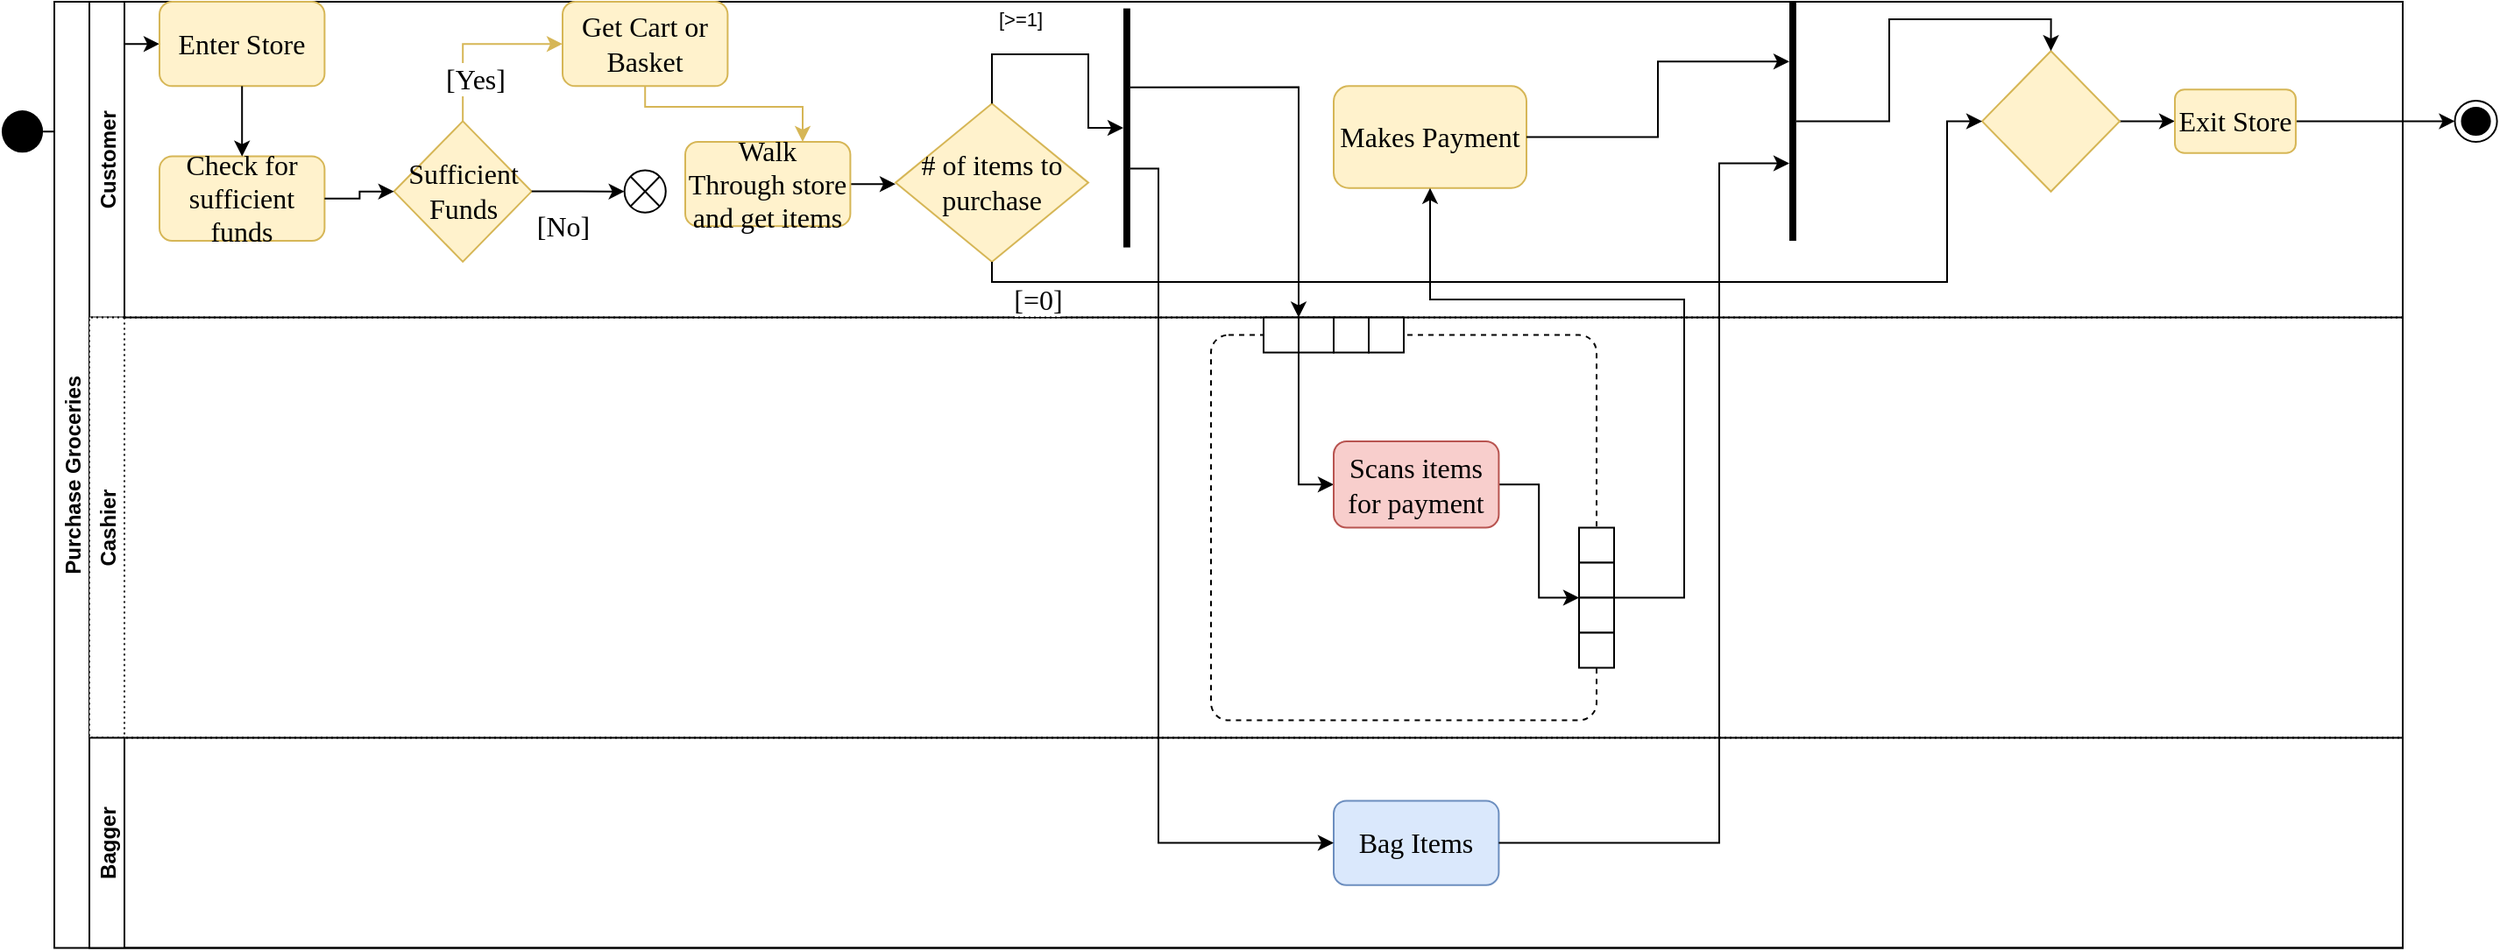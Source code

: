 <mxfile version="20.3.0" type="device"><diagram id="PQSY5J5fOl68H80Nvsx3" name="Page-1"><mxGraphModel dx="1250" dy="742" grid="1" gridSize="10" guides="1" tooltips="1" connect="1" arrows="1" fold="1" page="1" pageScale="1" pageWidth="1100" pageHeight="850" math="0" shadow="0"><root><mxCell id="0"/><mxCell id="1" parent="0"/><mxCell id="38UbYWUiTWGG4RVrlkvw-14" style="edgeStyle=orthogonalEdgeStyle;rounded=0;orthogonalLoop=1;jettySize=auto;html=1;exitX=1;exitY=0.5;exitDx=0;exitDy=0;entryX=0;entryY=0.5;entryDx=0;entryDy=0;fontFamily=Times New Roman;fontSize=16;" parent="1" source="38UbYWUiTWGG4RVrlkvw-12" target="38UbYWUiTWGG4RVrlkvw-1" edge="1"><mxGeometry relative="1" as="geometry"/></mxCell><mxCell id="38UbYWUiTWGG4RVrlkvw-12" value="" style="ellipse;fillColor=#000000;strokeColor=none;fontFamily=Times New Roman;fontSize=16;" parent="1" vertex="1"><mxGeometry x="-0.003" y="152.043" width="23.551" height="24.085" as="geometry"/></mxCell><mxCell id="38UbYWUiTWGG4RVrlkvw-13" value="" style="ellipse;html=1;shape=endState;fillColor=strokeColor;fontFamily=Times New Roman;fontSize=16;rotation=-90;" parent="1" vertex="1"><mxGeometry x="1400.001" y="146.195" width="23.551" height="24.085" as="geometry"/></mxCell><mxCell id="38UbYWUiTWGG4RVrlkvw-15" style="edgeStyle=orthogonalEdgeStyle;rounded=0;orthogonalLoop=1;jettySize=auto;html=1;exitX=1;exitY=0.5;exitDx=0;exitDy=0;entryX=0.5;entryY=0;entryDx=0;entryDy=0;fontFamily=Times New Roman;fontSize=16;" parent="1" source="38UbYWUiTWGG4RVrlkvw-10" target="38UbYWUiTWGG4RVrlkvw-13" edge="1"><mxGeometry relative="1" as="geometry"/></mxCell><mxCell id="ztRBhoIduswM20bgoUcz-9" value="Purchase Groceries" style="swimlane;childLayout=stackLayout;resizeParent=1;resizeParentMax=0;horizontal=0;startSize=20;horizontalStack=0;" vertex="1" parent="1"><mxGeometry x="30" y="90" width="1340" height="540.28" as="geometry"/></mxCell><mxCell id="ztRBhoIduswM20bgoUcz-10" value="Customer" style="swimlane;startSize=20;horizontal=0;" vertex="1" parent="ztRBhoIduswM20bgoUcz-9"><mxGeometry x="20" width="1320" height="180.28" as="geometry"/></mxCell><mxCell id="38UbYWUiTWGG4RVrlkvw-29" value="" style="html=1;points=[[0,0.5,0,0,0],[1,0.33,0,0,0],[1,0.67,0,0,0]];perimeter=orthogonalPerimeter;fillColor=#000000;strokeColor=none;fontFamily=Times New Roman;fontSize=16;" parent="ztRBhoIduswM20bgoUcz-10" vertex="1"><mxGeometry x="590.004" y="3.803" width="3.925" height="136.479" as="geometry"/></mxCell><mxCell id="38UbYWUiTWGG4RVrlkvw-30" value="" style="html=1;perimeter=orthogonalPerimeter;fillColor=#000000;strokeColor=none;fontFamily=Times New Roman;fontSize=16;" parent="ztRBhoIduswM20bgoUcz-10" vertex="1"><mxGeometry x="970.001" y="0.003" width="3.925" height="136.479" as="geometry"/></mxCell><mxCell id="38UbYWUiTWGG4RVrlkvw-8" value="Makes Payment" style="whiteSpace=wrap;html=1;rounded=1;fontSize=16;fillColor=#fff2cc;strokeColor=#d6b656;fontFamily=Times New Roman;" parent="ztRBhoIduswM20bgoUcz-10" vertex="1"><mxGeometry x="710" y="48.18" width="110.01" height="58.17" as="geometry"/></mxCell><mxCell id="38UbYWUiTWGG4RVrlkvw-35" style="edgeStyle=orthogonalEdgeStyle;rounded=0;orthogonalLoop=1;jettySize=auto;html=1;exitX=1;exitY=0.5;exitDx=0;exitDy=0;entryX=0;entryY=0.25;entryDx=0;entryDy=0;fontFamily=Times New Roman;fontSize=16;" parent="ztRBhoIduswM20bgoUcz-10" source="38UbYWUiTWGG4RVrlkvw-8" target="38UbYWUiTWGG4RVrlkvw-30" edge="1"><mxGeometry relative="1" as="geometry"/></mxCell><mxCell id="ztRBhoIduswM20bgoUcz-23" style="edgeStyle=orthogonalEdgeStyle;rounded=0;orthogonalLoop=1;jettySize=auto;html=1;exitX=1;exitY=0.5;exitDx=0;exitDy=0;entryX=0;entryY=0.5;entryDx=0;entryDy=0;" edge="1" parent="ztRBhoIduswM20bgoUcz-10" source="ztRBhoIduswM20bgoUcz-1" target="38UbYWUiTWGG4RVrlkvw-10"><mxGeometry relative="1" as="geometry"/></mxCell><mxCell id="ztRBhoIduswM20bgoUcz-1" value="" style="rhombus;whiteSpace=wrap;html=1;fontSize=16;fontFamily=Times New Roman;fillColor=#fff2cc;strokeColor=#d6b656;" vertex="1" parent="ztRBhoIduswM20bgoUcz-10"><mxGeometry x="1080.005" y="28.1" width="78.505" height="80.282" as="geometry"/></mxCell><mxCell id="ztRBhoIduswM20bgoUcz-2" value="" style="edgeStyle=orthogonalEdgeStyle;rounded=0;orthogonalLoop=1;jettySize=auto;html=1;entryX=0.5;entryY=0;entryDx=0;entryDy=0;" edge="1" parent="ztRBhoIduswM20bgoUcz-10" source="38UbYWUiTWGG4RVrlkvw-30" target="ztRBhoIduswM20bgoUcz-1"><mxGeometry relative="1" as="geometry"><Array as="points"><mxPoint x="1027" y="68"/><mxPoint x="1027" y="10"/><mxPoint x="1119" y="10"/></Array></mxGeometry></mxCell><mxCell id="38UbYWUiTWGG4RVrlkvw-1" value="Enter Store" style="rounded=1;whiteSpace=wrap;html=1;fontSize=16;fillColor=#fff2cc;strokeColor=#d6b656;fontFamily=Times New Roman;" parent="ztRBhoIduswM20bgoUcz-10" vertex="1"><mxGeometry x="40" y="0.008" width="94.206" height="48.169" as="geometry"/></mxCell><mxCell id="38UbYWUiTWGG4RVrlkvw-16" value="Check for sufficient funds" style="whiteSpace=wrap;html=1;fontSize=16;fontFamily=Times New Roman;fillColor=#fff2cc;strokeColor=#d6b656;rounded=1;" parent="ztRBhoIduswM20bgoUcz-10" vertex="1"><mxGeometry x="40" y="88.312" width="94.206" height="48.169" as="geometry"/></mxCell><mxCell id="38UbYWUiTWGG4RVrlkvw-17" value="" style="edgeStyle=orthogonalEdgeStyle;rounded=0;orthogonalLoop=1;jettySize=auto;html=1;fontFamily=Times New Roman;fontSize=16;exitX=0.5;exitY=1;exitDx=0;exitDy=0;" parent="ztRBhoIduswM20bgoUcz-10" source="38UbYWUiTWGG4RVrlkvw-1" target="38UbYWUiTWGG4RVrlkvw-16" edge="1"><mxGeometry relative="1" as="geometry"/></mxCell><mxCell id="38UbYWUiTWGG4RVrlkvw-18" value="Sufficient Funds" style="rhombus;whiteSpace=wrap;html=1;fontSize=16;fontFamily=Times New Roman;fillColor=#fff2cc;strokeColor=#d6b656;rounded=1;arcSize=0;" parent="ztRBhoIduswM20bgoUcz-10" vertex="1"><mxGeometry x="173.828" y="68.166" width="78.505" height="80.282" as="geometry"/></mxCell><mxCell id="38UbYWUiTWGG4RVrlkvw-19" value="" style="edgeStyle=orthogonalEdgeStyle;rounded=0;orthogonalLoop=1;jettySize=auto;html=1;fontFamily=Times New Roman;fontSize=16;" parent="ztRBhoIduswM20bgoUcz-10" source="38UbYWUiTWGG4RVrlkvw-16" target="38UbYWUiTWGG4RVrlkvw-18" edge="1"><mxGeometry relative="1" as="geometry"/></mxCell><mxCell id="ztRBhoIduswM20bgoUcz-24" style="edgeStyle=orthogonalEdgeStyle;rounded=0;orthogonalLoop=1;jettySize=auto;html=1;exitX=1;exitY=0.5;exitDx=0;exitDy=0;entryX=0;entryY=0.5;entryDx=0;entryDy=0;" edge="1" parent="ztRBhoIduswM20bgoUcz-10" source="38UbYWUiTWGG4RVrlkvw-4" target="38UbYWUiTWGG4RVrlkvw-38"><mxGeometry relative="1" as="geometry"/></mxCell><mxCell id="38UbYWUiTWGG4RVrlkvw-4" value="Walk Through store and get items" style="whiteSpace=wrap;html=1;rounded=1;fontSize=16;fillColor=#fff2cc;strokeColor=#d6b656;fontFamily=Times New Roman;" parent="ztRBhoIduswM20bgoUcz-10" vertex="1"><mxGeometry x="339.998" y="80" width="94.206" height="48.169" as="geometry"/></mxCell><mxCell id="38UbYWUiTWGG4RVrlkvw-2" value="Get Cart or Basket" style="whiteSpace=wrap;html=1;rounded=1;fontSize=16;fillColor=#fff2cc;strokeColor=#d6b656;fontFamily=Times New Roman;" parent="ztRBhoIduswM20bgoUcz-10" vertex="1"><mxGeometry x="269.998" y="0.008" width="94.206" height="48.169" as="geometry"/></mxCell><mxCell id="38UbYWUiTWGG4RVrlkvw-5" value="" style="edgeStyle=orthogonalEdgeStyle;rounded=0;orthogonalLoop=1;jettySize=auto;html=1;fontSize=16;fillColor=#fff2cc;strokeColor=#d6b656;fontFamily=Times New Roman;" parent="ztRBhoIduswM20bgoUcz-10" source="38UbYWUiTWGG4RVrlkvw-2" target="38UbYWUiTWGG4RVrlkvw-4" edge="1"><mxGeometry relative="1" as="geometry"><Array as="points"><mxPoint x="317" y="60"/><mxPoint x="407" y="60"/></Array></mxGeometry></mxCell><mxCell id="38UbYWUiTWGG4RVrlkvw-3" value="[Yes]" style="edgeStyle=orthogonalEdgeStyle;rounded=0;orthogonalLoop=1;jettySize=auto;html=1;fontSize=16;fillColor=#fff2cc;strokeColor=#d6b656;fontFamily=Times New Roman;exitX=0.5;exitY=0;exitDx=0;exitDy=0;entryX=0;entryY=0.5;entryDx=0;entryDy=0;" parent="ztRBhoIduswM20bgoUcz-10" source="38UbYWUiTWGG4RVrlkvw-18" target="38UbYWUiTWGG4RVrlkvw-2" edge="1"><mxGeometry y="-20" relative="1" as="geometry"><Array as="points"/><mxPoint as="offset"/></mxGeometry></mxCell><mxCell id="38UbYWUiTWGG4RVrlkvw-20" value="" style="shape=sumEllipse;perimeter=ellipsePerimeter;whiteSpace=wrap;html=1;backgroundOutline=1;fontFamily=Times New Roman;fontSize=16;" parent="ztRBhoIduswM20bgoUcz-10" vertex="1"><mxGeometry x="305.325" y="96.261" width="23.551" height="24.085" as="geometry"/></mxCell><mxCell id="38UbYWUiTWGG4RVrlkvw-21" value="[No]" style="edgeStyle=orthogonalEdgeStyle;rounded=0;orthogonalLoop=1;jettySize=auto;html=1;exitX=1;exitY=0.5;exitDx=0;exitDy=0;fontFamily=Times New Roman;fontSize=16;" parent="ztRBhoIduswM20bgoUcz-10" source="38UbYWUiTWGG4RVrlkvw-18" target="38UbYWUiTWGG4RVrlkvw-20" edge="1"><mxGeometry x="-0.333" y="-20" relative="1" as="geometry"><mxPoint as="offset"/></mxGeometry></mxCell><mxCell id="38UbYWUiTWGG4RVrlkvw-10" value="Exit Store" style="whiteSpace=wrap;html=1;rounded=1;fontSize=16;fillColor=#fff2cc;strokeColor=#d6b656;fontFamily=Times New Roman;" parent="ztRBhoIduswM20bgoUcz-10" vertex="1"><mxGeometry x="1190" y="50.07" width="68.97" height="36.34" as="geometry"/></mxCell><mxCell id="38UbYWUiTWGG4RVrlkvw-38" value="# of items to purchase" style="rhombus;whiteSpace=wrap;html=1;fontSize=16;fontFamily=Times New Roman;fillColor=#fff2cc;strokeColor=#d6b656;rounded=1;arcSize=0;" parent="ztRBhoIduswM20bgoUcz-10" vertex="1"><mxGeometry x="460" y="58.17" width="110" height="90.28" as="geometry"/></mxCell><mxCell id="38UbYWUiTWGG4RVrlkvw-42" style="edgeStyle=orthogonalEdgeStyle;rounded=0;orthogonalLoop=1;jettySize=auto;html=1;exitX=0.5;exitY=1;exitDx=0;exitDy=0;fontFamily=Times New Roman;fontSize=16;entryX=0;entryY=0.5;entryDx=0;entryDy=0;" parent="ztRBhoIduswM20bgoUcz-10" source="38UbYWUiTWGG4RVrlkvw-38" target="ztRBhoIduswM20bgoUcz-1" edge="1"><mxGeometry relative="1" as="geometry"><mxPoint x="852.897" y="222.254" as="targetPoint"/><Array as="points"><mxPoint x="515" y="160"/><mxPoint x="1060" y="160"/><mxPoint x="1060" y="68"/></Array></mxGeometry></mxCell><mxCell id="38UbYWUiTWGG4RVrlkvw-43" value="[=0]" style="edgeLabel;html=1;align=center;verticalAlign=middle;resizable=0;points=[];fontSize=16;fontFamily=Times New Roman;" parent="38UbYWUiTWGG4RVrlkvw-42" vertex="1" connectable="0"><mxGeometry x="-0.821" y="-1" relative="1" as="geometry"><mxPoint x="-23" y="9" as="offset"/></mxGeometry></mxCell><mxCell id="ztRBhoIduswM20bgoUcz-19" value="[&amp;gt;=1]" style="edgeStyle=orthogonalEdgeStyle;rounded=0;orthogonalLoop=1;jettySize=auto;html=1;exitX=0.5;exitY=0;exitDx=0;exitDy=0;entryX=0;entryY=0.5;entryDx=0;entryDy=0;entryPerimeter=0;" edge="1" parent="ztRBhoIduswM20bgoUcz-10" source="38UbYWUiTWGG4RVrlkvw-38" target="38UbYWUiTWGG4RVrlkvw-29"><mxGeometry x="-0.388" y="20" relative="1" as="geometry"><Array as="points"><mxPoint x="515" y="30"/><mxPoint x="570" y="30"/><mxPoint x="570" y="72"/></Array><mxPoint as="offset"/></mxGeometry></mxCell><mxCell id="ztRBhoIduswM20bgoUcz-11" value="Cashier" style="swimlane;startSize=20;horizontal=0;dashed=1;dashPattern=1 2;" vertex="1" parent="ztRBhoIduswM20bgoUcz-9"><mxGeometry x="20" y="180.28" width="1320" height="240.0" as="geometry"/></mxCell><mxCell id="ztRBhoIduswM20bgoUcz-25" value="" style="html=1;dashed=1;rounded=1;absoluteArcSize=1;arcSize=20;verticalAlign=top;align=left;spacingTop=20;spacingLeft=20;" vertex="1" parent="ztRBhoIduswM20bgoUcz-11"><mxGeometry x="640" y="10" width="220" height="220" as="geometry"/></mxCell><mxCell id="ztRBhoIduswM20bgoUcz-67" style="edgeStyle=orthogonalEdgeStyle;rounded=0;orthogonalLoop=1;jettySize=auto;html=1;exitX=0.25;exitY=1;exitDx=0;exitDy=0;entryX=0;entryY=0.5;entryDx=0;entryDy=0;strokeColor=#000000;" edge="1" parent="ztRBhoIduswM20bgoUcz-25" source="ztRBhoIduswM20bgoUcz-26" target="38UbYWUiTWGG4RVrlkvw-6"><mxGeometry relative="1" as="geometry"/></mxCell><mxCell id="ztRBhoIduswM20bgoUcz-26" value="" style="group;resizeWidth=0;resizeHeight=0;" vertex="1" parent="ztRBhoIduswM20bgoUcz-25"><mxGeometry width="80" height="20" relative="1" as="geometry"><mxPoint x="30" y="-10" as="offset"/></mxGeometry></mxCell><mxCell id="ztRBhoIduswM20bgoUcz-27" value="" style="resizeWidth=0;resizeHeight=0;points=[[0,0],[0.5,0],[1,0]];" vertex="1" parent="ztRBhoIduswM20bgoUcz-26"><mxGeometry width="20" height="20" relative="1" as="geometry"><mxPoint as="offset"/></mxGeometry></mxCell><mxCell id="ztRBhoIduswM20bgoUcz-28" value="" style="resizeWidth=0;resizeHeight=0;points=[[0,0],[0.5,0],[1,0]];" vertex="1" parent="ztRBhoIduswM20bgoUcz-26"><mxGeometry width="20" height="20" relative="1" as="geometry"><mxPoint x="20" as="offset"/></mxGeometry></mxCell><mxCell id="ztRBhoIduswM20bgoUcz-29" value="" style="resizeWidth=0;resizeHeight=0;points=[[0,0],[0.5,0],[1,0]];" vertex="1" parent="ztRBhoIduswM20bgoUcz-26"><mxGeometry width="20" height="20" relative="1" as="geometry"><mxPoint x="40" as="offset"/></mxGeometry></mxCell><mxCell id="ztRBhoIduswM20bgoUcz-30" value="" style="resizeWidth=0;resizeHeight=0;points=[[0,0],[0.5,0],[1,0]];" vertex="1" parent="ztRBhoIduswM20bgoUcz-26"><mxGeometry width="20" height="20" relative="1" as="geometry"><mxPoint x="60" as="offset"/></mxGeometry></mxCell><mxCell id="ztRBhoIduswM20bgoUcz-61" value="" style="group;resizeWidth=0;resizeHeight=0;" vertex="1" parent="ztRBhoIduswM20bgoUcz-25"><mxGeometry x="1" y="1" width="20" height="80" relative="1" as="geometry"><mxPoint x="-10" y="-110" as="offset"/></mxGeometry></mxCell><mxCell id="ztRBhoIduswM20bgoUcz-62" value="" style="resizeWidth=0;resizeHeight=0;points=[[0,0],[0.5,0],[1,0]];" vertex="1" parent="ztRBhoIduswM20bgoUcz-61"><mxGeometry width="20" height="20" relative="1" as="geometry"><mxPoint as="offset"/></mxGeometry></mxCell><mxCell id="ztRBhoIduswM20bgoUcz-63" value="" style="resizeWidth=0;resizeHeight=0;points=[[0,0],[0.5,0],[1,0]];" vertex="1" parent="ztRBhoIduswM20bgoUcz-61"><mxGeometry width="20" height="20" relative="1" as="geometry"><mxPoint y="20" as="offset"/></mxGeometry></mxCell><mxCell id="ztRBhoIduswM20bgoUcz-64" value="" style="resizeWidth=0;resizeHeight=0;points=[[0,0],[0.5,0],[1,0]];" vertex="1" parent="ztRBhoIduswM20bgoUcz-61"><mxGeometry width="20" height="20" relative="1" as="geometry"><mxPoint y="40" as="offset"/></mxGeometry></mxCell><mxCell id="ztRBhoIduswM20bgoUcz-65" value="" style="resizeWidth=0;resizeHeight=0;points=[[0,0],[0.5,0],[1,0]];" vertex="1" parent="ztRBhoIduswM20bgoUcz-61"><mxGeometry width="20" height="20" relative="1" as="geometry"><mxPoint y="60" as="offset"/></mxGeometry></mxCell><mxCell id="ztRBhoIduswM20bgoUcz-68" style="edgeStyle=orthogonalEdgeStyle;rounded=0;orthogonalLoop=1;jettySize=auto;html=1;exitX=1;exitY=0.5;exitDx=0;exitDy=0;entryX=0;entryY=0.5;entryDx=0;entryDy=0;strokeColor=#000000;" edge="1" parent="ztRBhoIduswM20bgoUcz-25" source="38UbYWUiTWGG4RVrlkvw-6" target="ztRBhoIduswM20bgoUcz-61"><mxGeometry relative="1" as="geometry"/></mxCell><mxCell id="38UbYWUiTWGG4RVrlkvw-6" value="Scans items for payment" style="whiteSpace=wrap;html=1;rounded=1;fontSize=16;fillColor=#f8cecc;strokeColor=#b85450;fontFamily=Times New Roman;" parent="ztRBhoIduswM20bgoUcz-25" vertex="1"><mxGeometry x="70" y="60.72" width="94.21" height="49.28" as="geometry"/></mxCell><mxCell id="ztRBhoIduswM20bgoUcz-12" value="Bagger" style="swimlane;startSize=20;horizontal=0;" vertex="1" parent="ztRBhoIduswM20bgoUcz-9"><mxGeometry x="20" y="420.28" width="1320" height="120" as="geometry"/></mxCell><mxCell id="38UbYWUiTWGG4RVrlkvw-22" value="Bag Items" style="rounded=1;whiteSpace=wrap;html=1;fontFamily=Times New Roman;fontSize=16;fillColor=#dae8fc;strokeColor=#6c8ebf;" parent="ztRBhoIduswM20bgoUcz-12" vertex="1"><mxGeometry x="710.0" y="35.912" width="94.206" height="48.169" as="geometry"/></mxCell><mxCell id="38UbYWUiTWGG4RVrlkvw-34" style="edgeStyle=orthogonalEdgeStyle;rounded=0;orthogonalLoop=1;jettySize=auto;html=1;exitX=1;exitY=0.5;exitDx=0;exitDy=0;entryX=0;entryY=0.676;entryDx=0;entryDy=0;fontFamily=Times New Roman;fontSize=16;entryPerimeter=0;" parent="ztRBhoIduswM20bgoUcz-9" source="38UbYWUiTWGG4RVrlkvw-22" target="38UbYWUiTWGG4RVrlkvw-30" edge="1"><mxGeometry relative="1" as="geometry"><Array as="points"><mxPoint x="950" y="480"/><mxPoint x="950" y="92"/></Array></mxGeometry></mxCell><mxCell id="38UbYWUiTWGG4RVrlkvw-9" value="" style="edgeStyle=orthogonalEdgeStyle;rounded=0;orthogonalLoop=1;jettySize=auto;html=1;fontSize=16;fillColor=#fff2cc;strokeColor=#000000;fontFamily=Times New Roman;exitX=1;exitY=0;exitDx=0;exitDy=0;" parent="ztRBhoIduswM20bgoUcz-9" source="ztRBhoIduswM20bgoUcz-64" target="38UbYWUiTWGG4RVrlkvw-8" edge="1"><mxGeometry relative="1" as="geometry"><Array as="points"><mxPoint x="930" y="340"/><mxPoint x="930" y="170"/><mxPoint x="785" y="170"/></Array></mxGeometry></mxCell><mxCell id="ztRBhoIduswM20bgoUcz-20" style="edgeStyle=orthogonalEdgeStyle;rounded=0;orthogonalLoop=1;jettySize=auto;html=1;exitX=1;exitY=0.33;exitDx=0;exitDy=0;exitPerimeter=0;entryX=1;entryY=0;entryDx=0;entryDy=0;" edge="1" parent="ztRBhoIduswM20bgoUcz-9" source="38UbYWUiTWGG4RVrlkvw-29" target="ztRBhoIduswM20bgoUcz-27"><mxGeometry relative="1" as="geometry"/></mxCell><mxCell id="ztRBhoIduswM20bgoUcz-21" style="edgeStyle=orthogonalEdgeStyle;rounded=0;orthogonalLoop=1;jettySize=auto;html=1;exitX=1;exitY=0.67;exitDx=0;exitDy=0;exitPerimeter=0;entryX=0;entryY=0.5;entryDx=0;entryDy=0;" edge="1" parent="ztRBhoIduswM20bgoUcz-9" source="38UbYWUiTWGG4RVrlkvw-29" target="38UbYWUiTWGG4RVrlkvw-22"><mxGeometry relative="1" as="geometry"><Array as="points"><mxPoint x="630" y="95"/><mxPoint x="630" y="480"/></Array></mxGeometry></mxCell></root></mxGraphModel></diagram></mxfile>